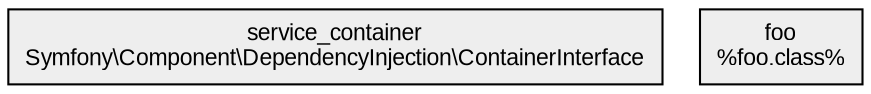 digraph sc {
  ratio="compress"
  node [fontsize="11" fontname="Arial" shape="record"];
  edge [fontsize="9" fontname="Arial" color="grey" arrowhead="open" arrowsize="0.5"];

  node_service_container [label="service_container\nSymfony\\Component\\DependencyInjection\\ContainerInterface\n", shape=record, fillcolor="#eeeeee", style="filled"];
  node_foo [label="foo\n%foo.class%\n", shape=record, fillcolor="#eeeeee", style="filled"];
}

